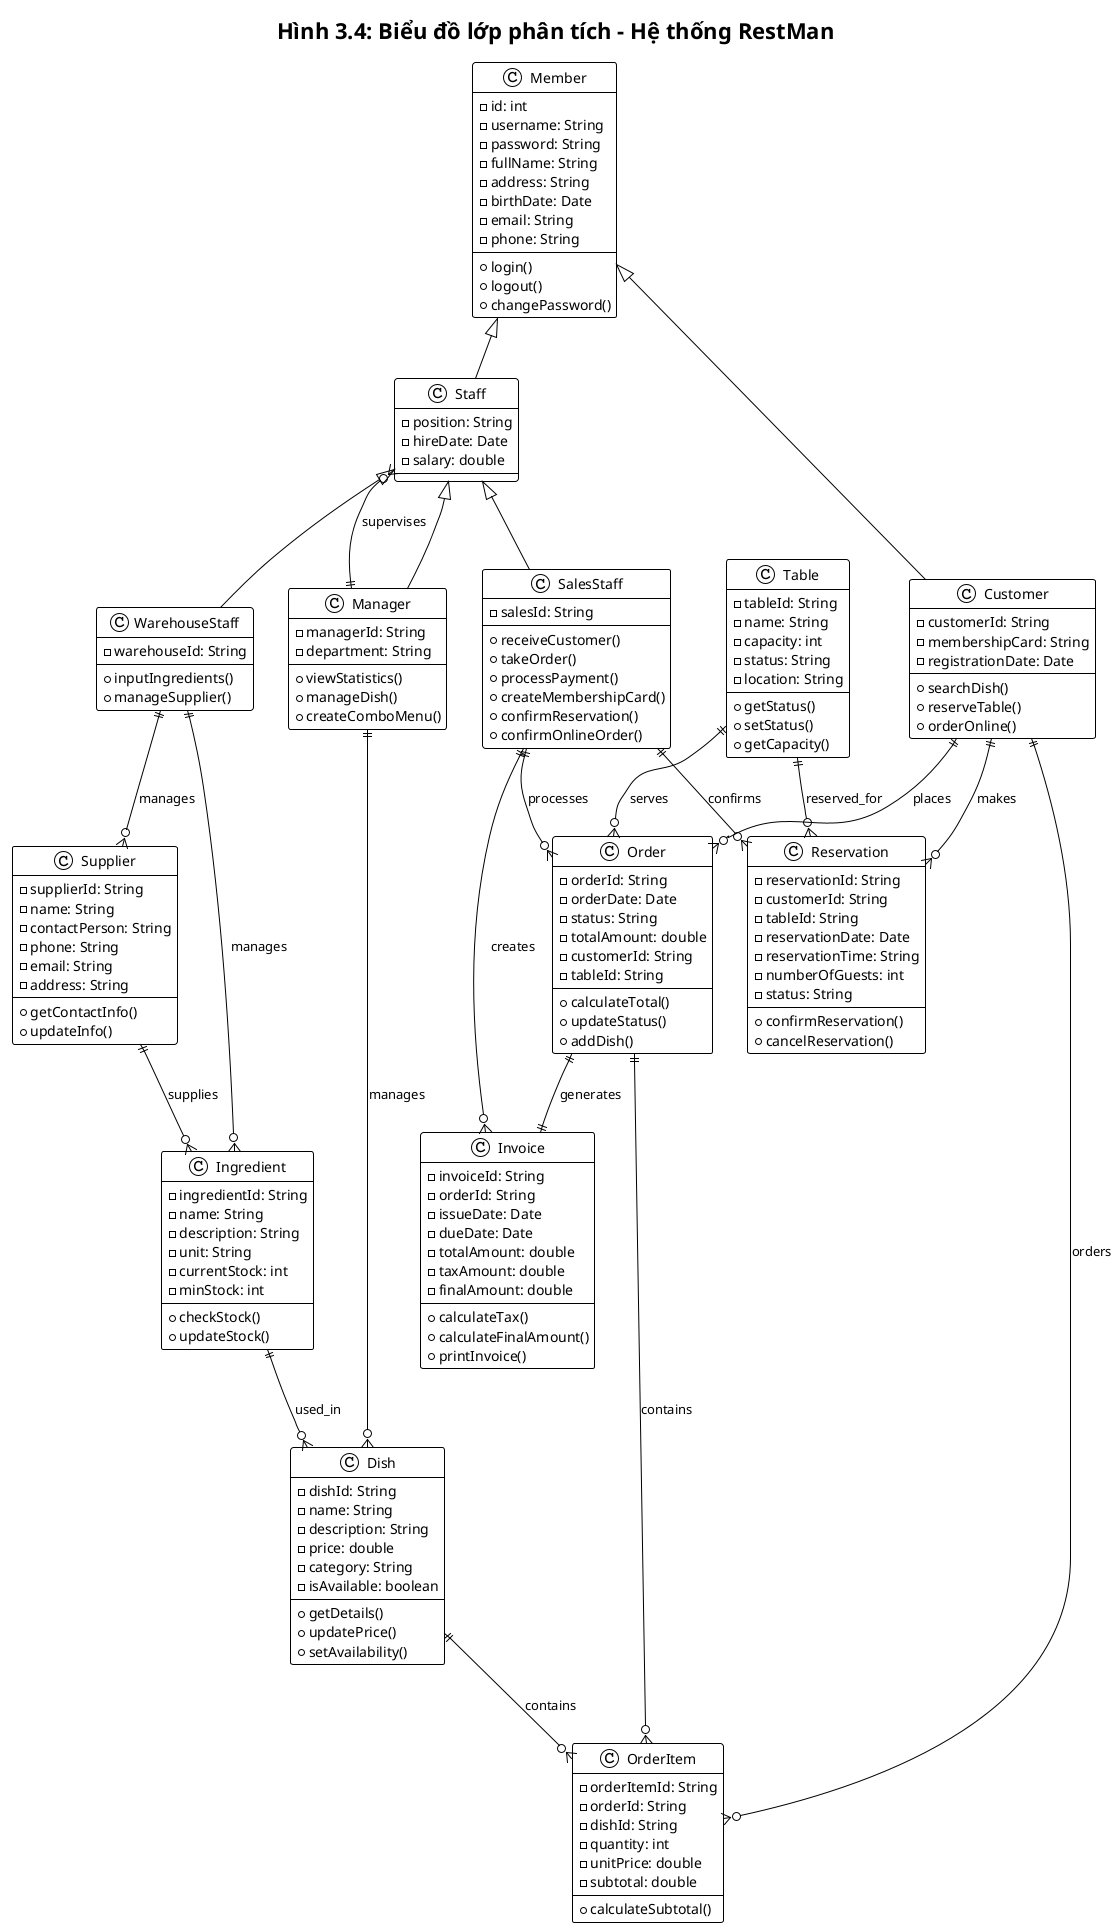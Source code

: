 @startuml RestMan_ClassDiagram
!theme plain
title Hình 3.4: Biểu đồ lớp phân tích - Hệ thống RestMan

' Entity Classes
class Member {
    -id: int
    -username: String
    -password: String
    -fullName: String
    -address: String
    -birthDate: Date
    -email: String
    -phone: String
    +login()
    +logout()
    +changePassword()
}

class Customer {
    -customerId: String
    -membershipCard: String
    -registrationDate: Date
    +searchDish()
    +reserveTable()
    +orderOnline()
}

class Staff {
    -position: String
    -hireDate: Date
    -salary: double
}

class SalesStaff {
    -salesId: String
    +receiveCustomer()
    +takeOrder()
    +processPayment()
    +createMembershipCard()
    +confirmReservation()
    +confirmOnlineOrder()
}

class WarehouseStaff {
    -warehouseId: String
    +inputIngredients()
    +manageSupplier()
}

class Manager {
    -managerId: String
    -department: String
    +viewStatistics()
    +manageDish()
    +createComboMenu()
}

class Dish {
    -dishId: String
    -name: String
    -description: String
    -price: double
    -category: String
    -isAvailable: boolean
    +getDetails()
    +updatePrice()
    +setAvailability()
}

class Ingredient {
    -ingredientId: String
    -name: String
    -description: String
    -unit: String
    -currentStock: int
    -minStock: int
    +checkStock()
    +updateStock()
}

class Supplier {
    -supplierId: String
    -name: String
    -contactPerson: String
    -phone: String
    -email: String
    -address: String
    +getContactInfo()
    +updateInfo()
}

class Table {
    -tableId: String
    -name: String
    -capacity: int
    -status: String
    -location: String
    +getStatus()
    +setStatus()
    +getCapacity()
}

class Order {
    -orderId: String
    -orderDate: Date
    -status: String
    -totalAmount: double
    -customerId: String
    -tableId: String
    +calculateTotal()
    +updateStatus()
    +addDish()
}

class OrderItem {
    -orderItemId: String
    -orderId: String
    -dishId: String
    -quantity: int
    -unitPrice: double
    -subtotal: double
    +calculateSubtotal()
}

class Invoice {
    -invoiceId: String
    -orderId: String
    -issueDate: Date
    -dueDate: Date
    -totalAmount: double
    -taxAmount: double
    -finalAmount: double
    +calculateTax()
    +calculateFinalAmount()
    +printInvoice()
}

class Reservation {
    -reservationId: String
    -customerId: String
    -tableId: String
    -reservationDate: Date
    -reservationTime: String
    -numberOfGuests: int
    -status: String
    +confirmReservation()
    +cancelReservation()
}

' Relationships
Member <|-- Customer
Member <|-- Staff
Staff <|-- SalesStaff
Staff <|-- WarehouseStaff
Staff <|-- Manager

Customer ||--o{ Order : places
Customer ||--o{ Reservation : makes
Customer ||--o{ OrderItem : orders

Dish ||--o{ OrderItem : contains
Ingredient ||--o{ Dish : used_in
Supplier ||--o{ Ingredient : supplies

Table ||--o{ Order : serves
Table ||--o{ Reservation : reserved_for

Order ||--|| Invoice : generates
Order ||--o{ OrderItem : contains

SalesStaff ||--o{ Order : processes
SalesStaff ||--o{ Invoice : creates
SalesStaff ||--o{ Reservation : confirms

WarehouseStaff ||--o{ Ingredient : manages
WarehouseStaff ||--o{ Supplier : manages

Manager ||--o{ Dish : manages
Manager ||--o{ Staff : supervises

@enduml
